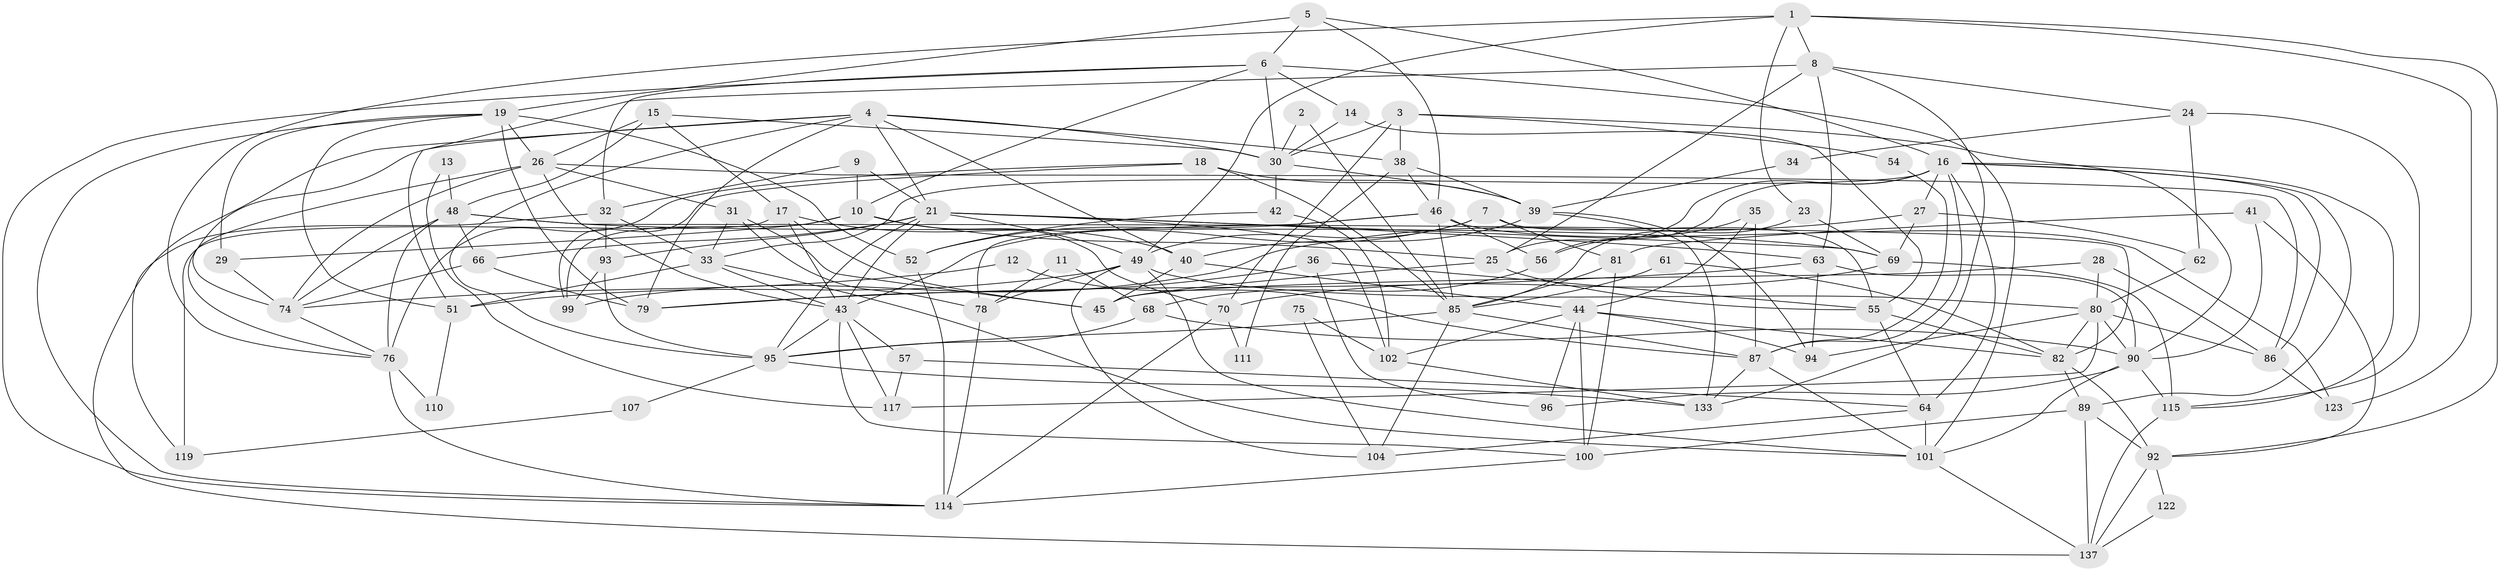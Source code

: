 // original degree distribution, {5: 0.22535211267605634, 2: 0.11971830985915492, 4: 0.24647887323943662, 6: 0.07042253521126761, 3: 0.2887323943661972, 7: 0.035211267605633804, 8: 0.014084507042253521}
// Generated by graph-tools (version 1.1) at 2025/11/02/27/25 16:11:20]
// undirected, 93 vertices, 227 edges
graph export_dot {
graph [start="1"]
  node [color=gray90,style=filled];
  1 [super="+47"];
  2;
  3 [super="+22"];
  4 [super="+37"];
  5 [super="+136"];
  6 [super="+116"];
  7;
  8 [super="+140"];
  9;
  10 [super="+73"];
  11;
  12;
  13;
  14;
  15 [super="+125"];
  16 [super="+65"];
  17 [super="+118"];
  18 [super="+20"];
  19 [super="+58"];
  21 [super="+53"];
  23;
  24 [super="+105"];
  25;
  26 [super="+130"];
  27 [super="+103"];
  28;
  29;
  30 [super="+77"];
  31;
  32 [super="+139"];
  33 [super="+109"];
  34;
  35;
  36;
  38 [super="+97"];
  39 [super="+135"];
  40 [super="+60"];
  41;
  42;
  43 [super="+50"];
  44 [super="+72"];
  45 [super="+88"];
  46 [super="+108"];
  48 [super="+59"];
  49 [super="+124"];
  51 [super="+71"];
  52 [super="+91"];
  54;
  55 [super="+83"];
  56;
  57;
  61;
  62;
  63 [super="+67"];
  64;
  66;
  68;
  69 [super="+113"];
  70;
  74 [super="+142"];
  75;
  76 [super="+134"];
  78;
  79 [super="+128"];
  80 [super="+112"];
  81 [super="+84"];
  82 [super="+121"];
  85 [super="+131"];
  86 [super="+126"];
  87 [super="+129"];
  89;
  90 [super="+132"];
  92 [super="+106"];
  93 [super="+98"];
  94;
  95 [super="+127"];
  96;
  99 [super="+138"];
  100;
  101;
  102 [super="+141"];
  104;
  107;
  110;
  111;
  114;
  115 [super="+120"];
  117;
  119;
  122;
  123;
  133;
  137;
  1 -- 76;
  1 -- 123;
  1 -- 49;
  1 -- 23;
  1 -- 92;
  1 -- 8;
  2 -- 30;
  2 -- 85;
  3 -- 70;
  3 -- 54;
  3 -- 30;
  3 -- 90;
  3 -- 38;
  4 -- 137;
  4 -- 79;
  4 -- 38;
  4 -- 40 [weight=2];
  4 -- 30;
  4 -- 95;
  4 -- 74;
  4 -- 21;
  5 -- 16;
  5 -- 6;
  5 -- 19;
  5 -- 46;
  6 -- 114;
  6 -- 32;
  6 -- 14;
  6 -- 30;
  6 -- 10;
  6 -- 101;
  7 -- 55;
  7 -- 43;
  7 -- 49;
  7 -- 81;
  8 -- 25;
  8 -- 24;
  8 -- 133;
  8 -- 51;
  8 -- 63;
  9 -- 10;
  9 -- 32;
  9 -- 21;
  10 -- 29;
  10 -- 25;
  10 -- 99;
  10 -- 70;
  11 -- 78;
  11 -- 68;
  12 -- 74;
  12 -- 87;
  13 -- 48;
  13 -- 117;
  14 -- 30;
  14 -- 55;
  15 -- 17 [weight=2];
  15 -- 48;
  15 -- 26;
  15 -- 30;
  16 -- 64;
  16 -- 33;
  16 -- 25;
  16 -- 27;
  16 -- 115;
  16 -- 87;
  16 -- 56;
  16 -- 89;
  16 -- 86;
  17 -- 45;
  17 -- 40;
  17 -- 43;
  17 -- 119;
  18 -- 76;
  18 -- 85;
  18 -- 39;
  18 -- 99;
  19 -- 114;
  19 -- 51;
  19 -- 52;
  19 -- 26;
  19 -- 29;
  19 -- 79;
  21 -- 49;
  21 -- 63;
  21 -- 93 [weight=2];
  21 -- 95;
  21 -- 102;
  21 -- 43;
  21 -- 66;
  21 -- 69;
  23 -- 69;
  23 -- 85;
  24 -- 115 [weight=2];
  24 -- 34;
  24 -- 62;
  25 -- 45;
  25 -- 55;
  26 -- 31;
  26 -- 76;
  26 -- 43;
  26 -- 86;
  26 -- 74;
  27 -- 69;
  27 -- 99;
  27 -- 62;
  28 -- 45;
  28 -- 80;
  28 -- 86;
  29 -- 74;
  30 -- 42;
  30 -- 39;
  31 -- 33;
  31 -- 45;
  31 -- 78;
  32 -- 33;
  32 -- 93;
  32 -- 119;
  33 -- 43;
  33 -- 51 [weight=2];
  33 -- 101;
  34 -- 39;
  35 -- 56;
  35 -- 44;
  35 -- 87;
  36 -- 96;
  36 -- 55;
  36 -- 79;
  38 -- 39;
  38 -- 111;
  38 -- 46;
  39 -- 133;
  39 -- 94;
  39 -- 40;
  40 -- 45 [weight=2];
  40 -- 44;
  41 -- 92;
  41 -- 81;
  41 -- 90;
  42 -- 52;
  42 -- 102;
  43 -- 117;
  43 -- 100;
  43 -- 57;
  43 -- 95;
  44 -- 96;
  44 -- 82;
  44 -- 94;
  44 -- 100;
  44 -- 102;
  46 -- 52;
  46 -- 123;
  46 -- 85;
  46 -- 78;
  46 -- 56;
  48 -- 82;
  48 -- 76;
  48 -- 66;
  48 -- 74;
  48 -- 69;
  49 -- 51;
  49 -- 104;
  49 -- 101;
  49 -- 78;
  49 -- 80;
  51 -- 110;
  52 -- 114;
  54 -- 87;
  55 -- 64;
  55 -- 82;
  56 -- 68;
  57 -- 117;
  57 -- 64;
  61 -- 82;
  61 -- 85;
  62 -- 80;
  63 -- 79;
  63 -- 90;
  63 -- 94;
  64 -- 101;
  64 -- 104;
  66 -- 79;
  66 -- 74;
  68 -- 95;
  68 -- 90;
  69 -- 115 [weight=2];
  69 -- 70;
  70 -- 114;
  70 -- 111;
  74 -- 76;
  75 -- 104;
  75 -- 102;
  76 -- 114;
  76 -- 110;
  78 -- 114;
  80 -- 86;
  80 -- 94;
  80 -- 82;
  80 -- 117;
  80 -- 90;
  81 -- 85;
  81 -- 100;
  82 -- 89;
  82 -- 92;
  85 -- 87;
  85 -- 104;
  85 -- 95;
  86 -- 123;
  87 -- 133;
  87 -- 101;
  89 -- 100;
  89 -- 137;
  89 -- 92;
  90 -- 101;
  90 -- 115;
  90 -- 96;
  92 -- 137;
  92 -- 122;
  93 -- 99;
  93 -- 95 [weight=2];
  95 -- 133;
  95 -- 107;
  100 -- 114;
  101 -- 137;
  102 -- 133;
  107 -- 119;
  115 -- 137;
  122 -- 137;
}
